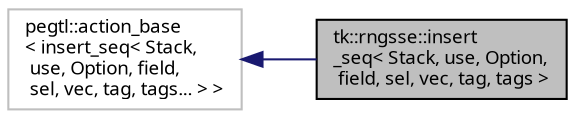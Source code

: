 digraph "tk::rngsse::insert_seq&lt; Stack, use, Option, field, sel, vec, tag, tags &gt;"
{
 // INTERACTIVE_SVG=YES
  bgcolor="transparent";
  edge [fontname="sans-serif",fontsize="9",labelfontname="sans-serif",labelfontsize="9"];
  node [fontname="sans-serif",fontsize="9",shape=record];
  rankdir="LR";
  Node1 [label="tk::rngsse::insert\l_seq\< Stack, use, Option,\l field, sel, vec, tag, tags \>",height=0.2,width=0.4,color="black", fillcolor="grey75", style="filled", fontcolor="black"];
  Node2 -> Node1 [dir="back",color="midnightblue",fontsize="9",style="solid",fontname="sans-serif"];
  Node2 [label="pegtl::action_base\l\< insert_seq\< Stack,\l use, Option, field,\l sel, vec, tag, tags... \> \>",height=0.2,width=0.4,color="grey75"];
}
